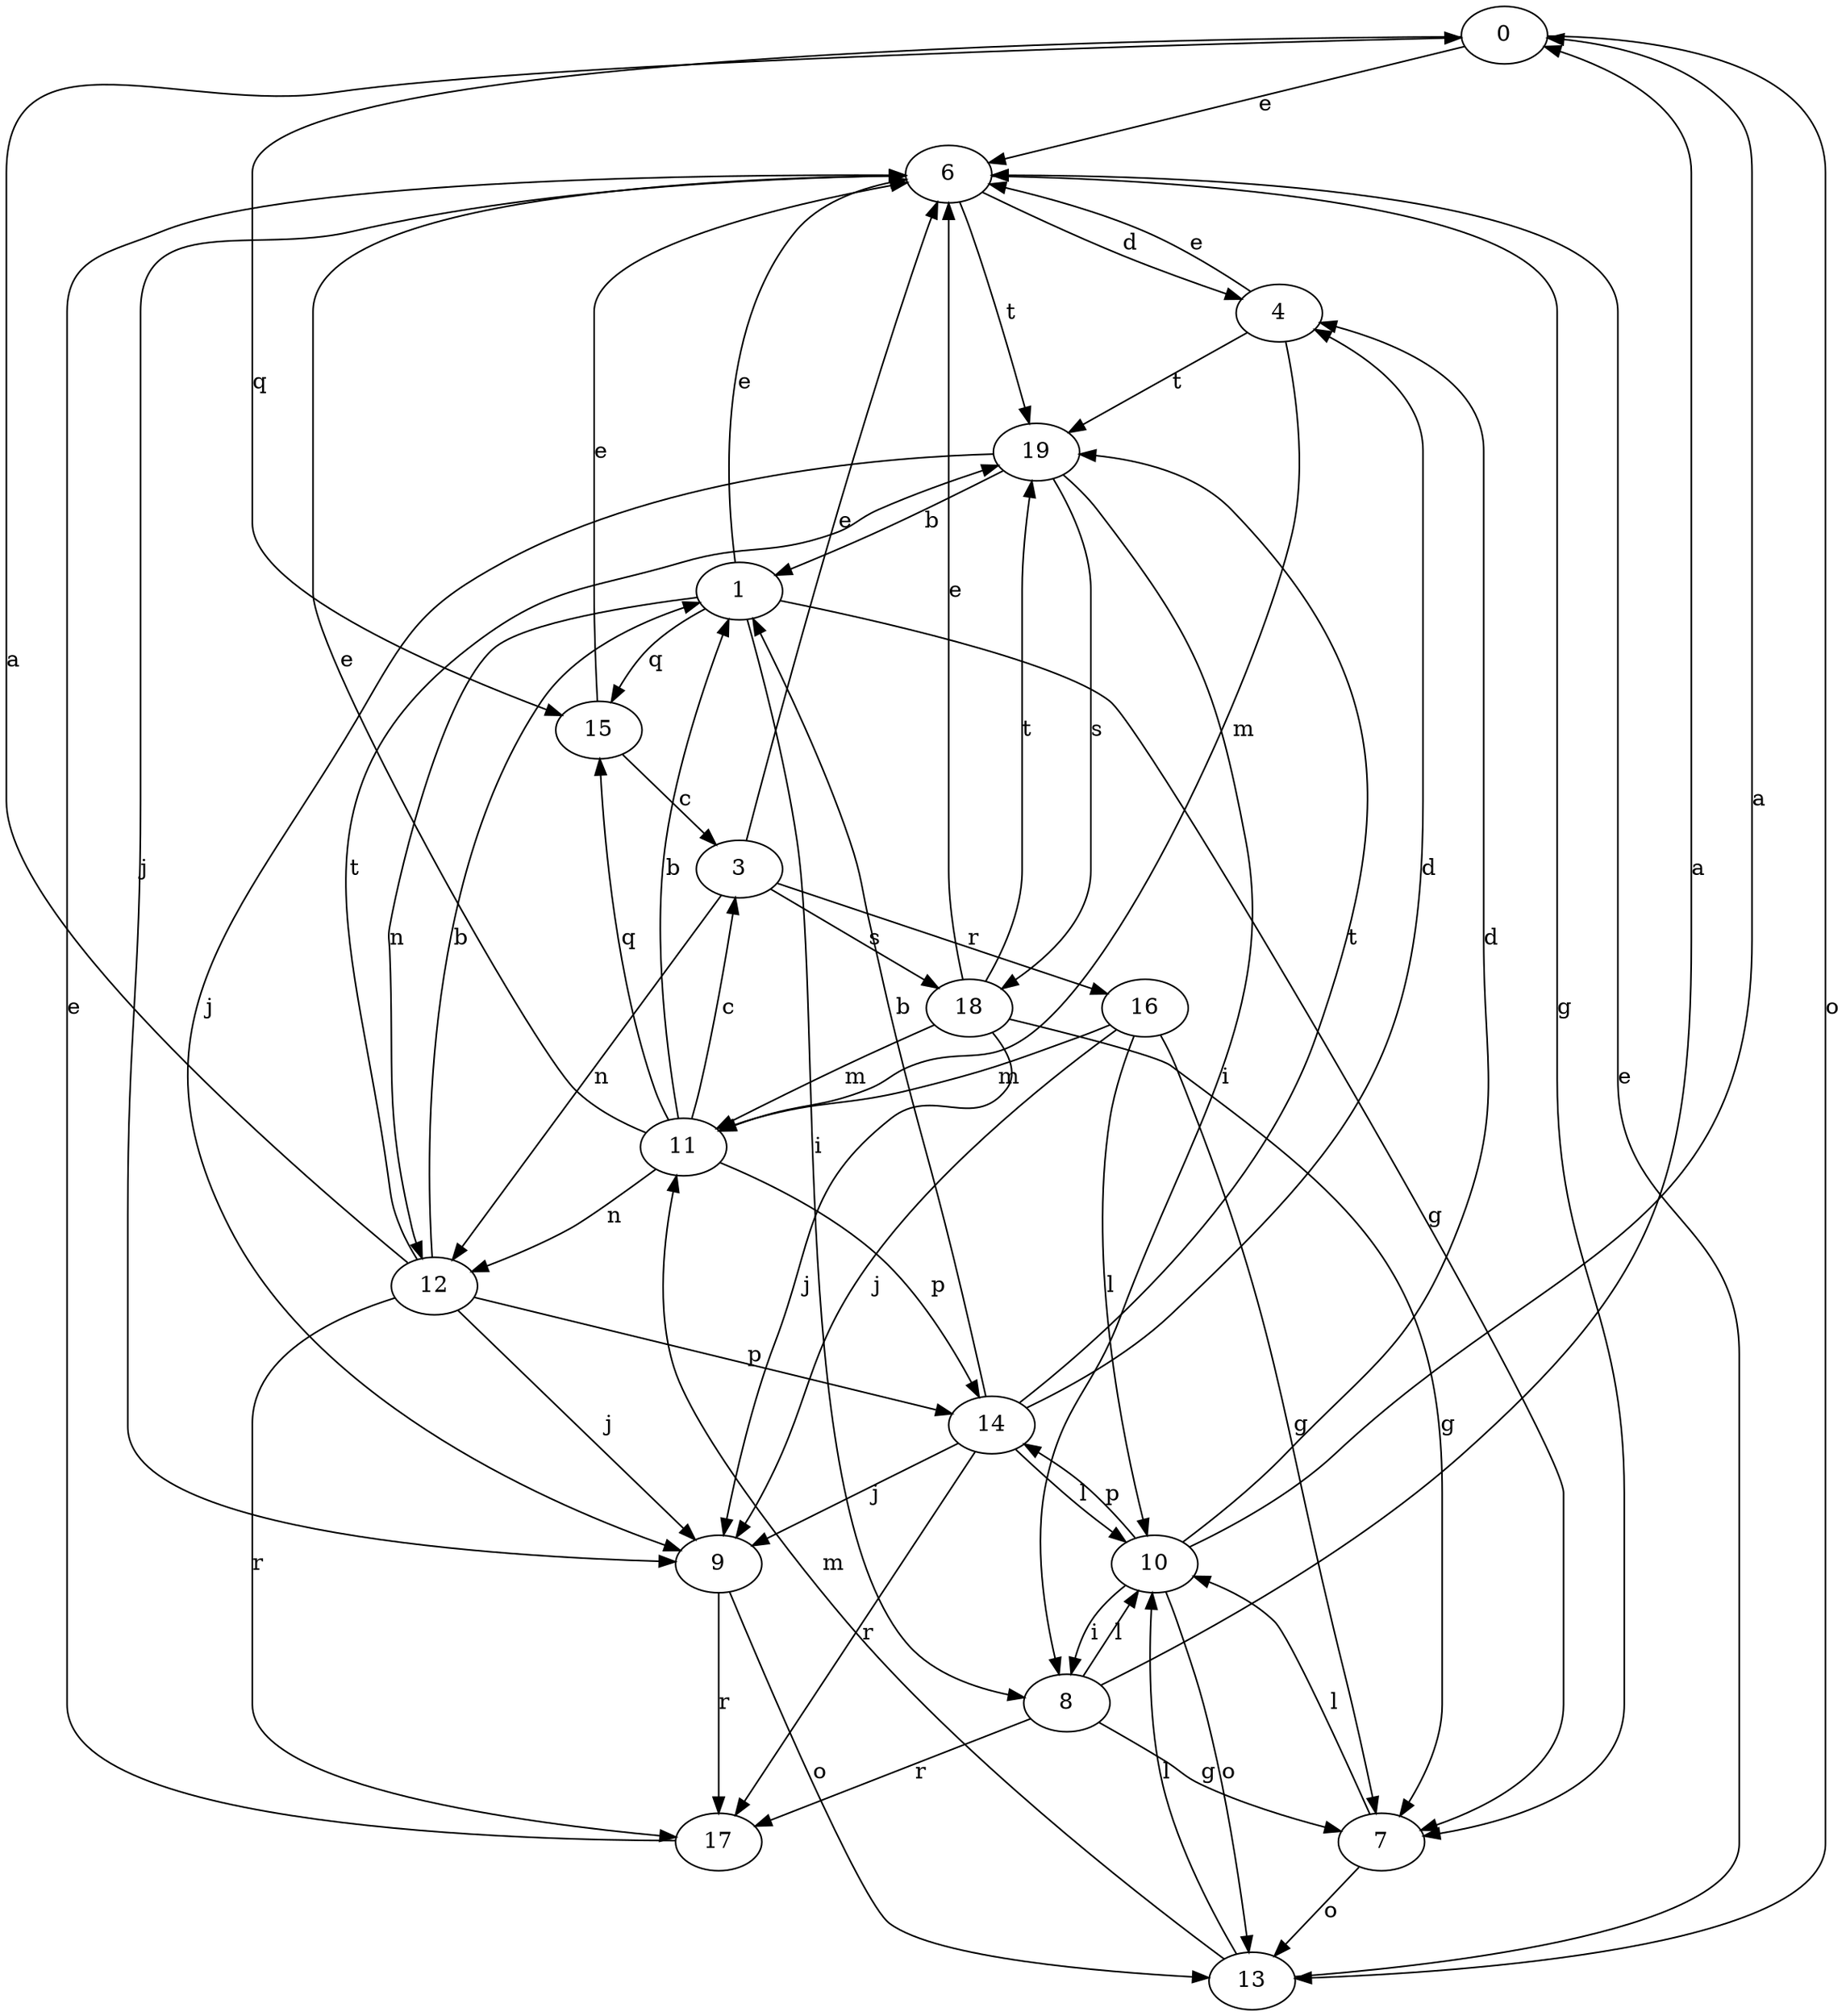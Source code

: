 strict digraph  {
0;
1;
3;
4;
6;
7;
8;
9;
10;
11;
12;
13;
14;
15;
16;
17;
18;
19;
0 -> 6  [label=e];
0 -> 13  [label=o];
0 -> 15  [label=q];
1 -> 6  [label=e];
1 -> 7  [label=g];
1 -> 8  [label=i];
1 -> 12  [label=n];
1 -> 15  [label=q];
3 -> 6  [label=e];
3 -> 12  [label=n];
3 -> 16  [label=r];
3 -> 18  [label=s];
4 -> 6  [label=e];
4 -> 11  [label=m];
4 -> 19  [label=t];
6 -> 4  [label=d];
6 -> 7  [label=g];
6 -> 9  [label=j];
6 -> 19  [label=t];
7 -> 10  [label=l];
7 -> 13  [label=o];
8 -> 0  [label=a];
8 -> 7  [label=g];
8 -> 10  [label=l];
8 -> 17  [label=r];
9 -> 13  [label=o];
9 -> 17  [label=r];
10 -> 0  [label=a];
10 -> 4  [label=d];
10 -> 8  [label=i];
10 -> 13  [label=o];
10 -> 14  [label=p];
11 -> 1  [label=b];
11 -> 3  [label=c];
11 -> 6  [label=e];
11 -> 12  [label=n];
11 -> 14  [label=p];
11 -> 15  [label=q];
12 -> 0  [label=a];
12 -> 1  [label=b];
12 -> 9  [label=j];
12 -> 14  [label=p];
12 -> 17  [label=r];
12 -> 19  [label=t];
13 -> 6  [label=e];
13 -> 10  [label=l];
13 -> 11  [label=m];
14 -> 1  [label=b];
14 -> 4  [label=d];
14 -> 9  [label=j];
14 -> 10  [label=l];
14 -> 17  [label=r];
14 -> 19  [label=t];
15 -> 3  [label=c];
15 -> 6  [label=e];
16 -> 7  [label=g];
16 -> 9  [label=j];
16 -> 10  [label=l];
16 -> 11  [label=m];
17 -> 6  [label=e];
18 -> 6  [label=e];
18 -> 7  [label=g];
18 -> 9  [label=j];
18 -> 11  [label=m];
18 -> 19  [label=t];
19 -> 1  [label=b];
19 -> 8  [label=i];
19 -> 9  [label=j];
19 -> 18  [label=s];
}
